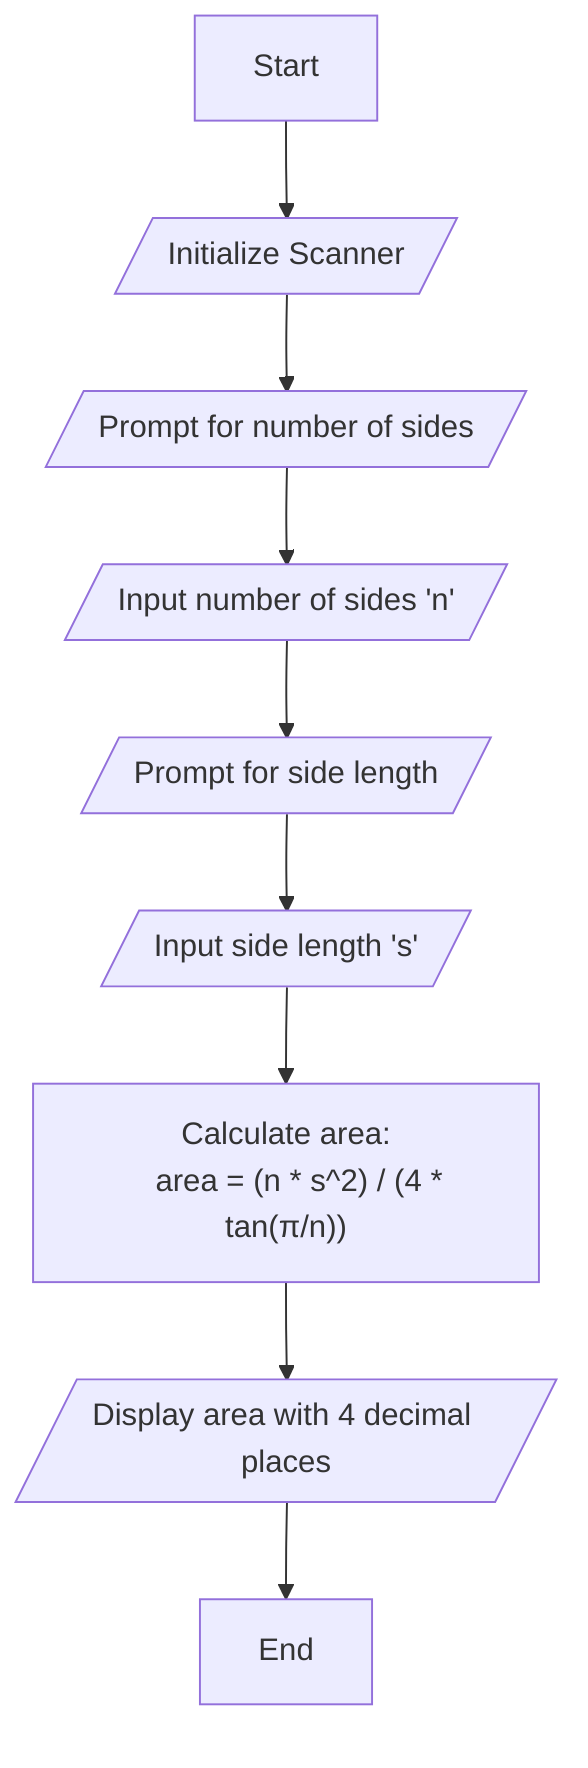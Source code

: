 flowchart TD
    A[Start] --> B
    B[/Initialize Scanner/] --> C
    C[/Prompt for number of sides/] --> D
    D[/Input number of sides 'n'/] --> E
    E[/Prompt for side length/] --> F
    F[/Input side length 's'/] --> G
    G["Calculate area:
    area = (n * s^2) / (4 * tan(π/n))"] --> H
    H[/Display area with 4 decimal places/] --> I
    I[End]